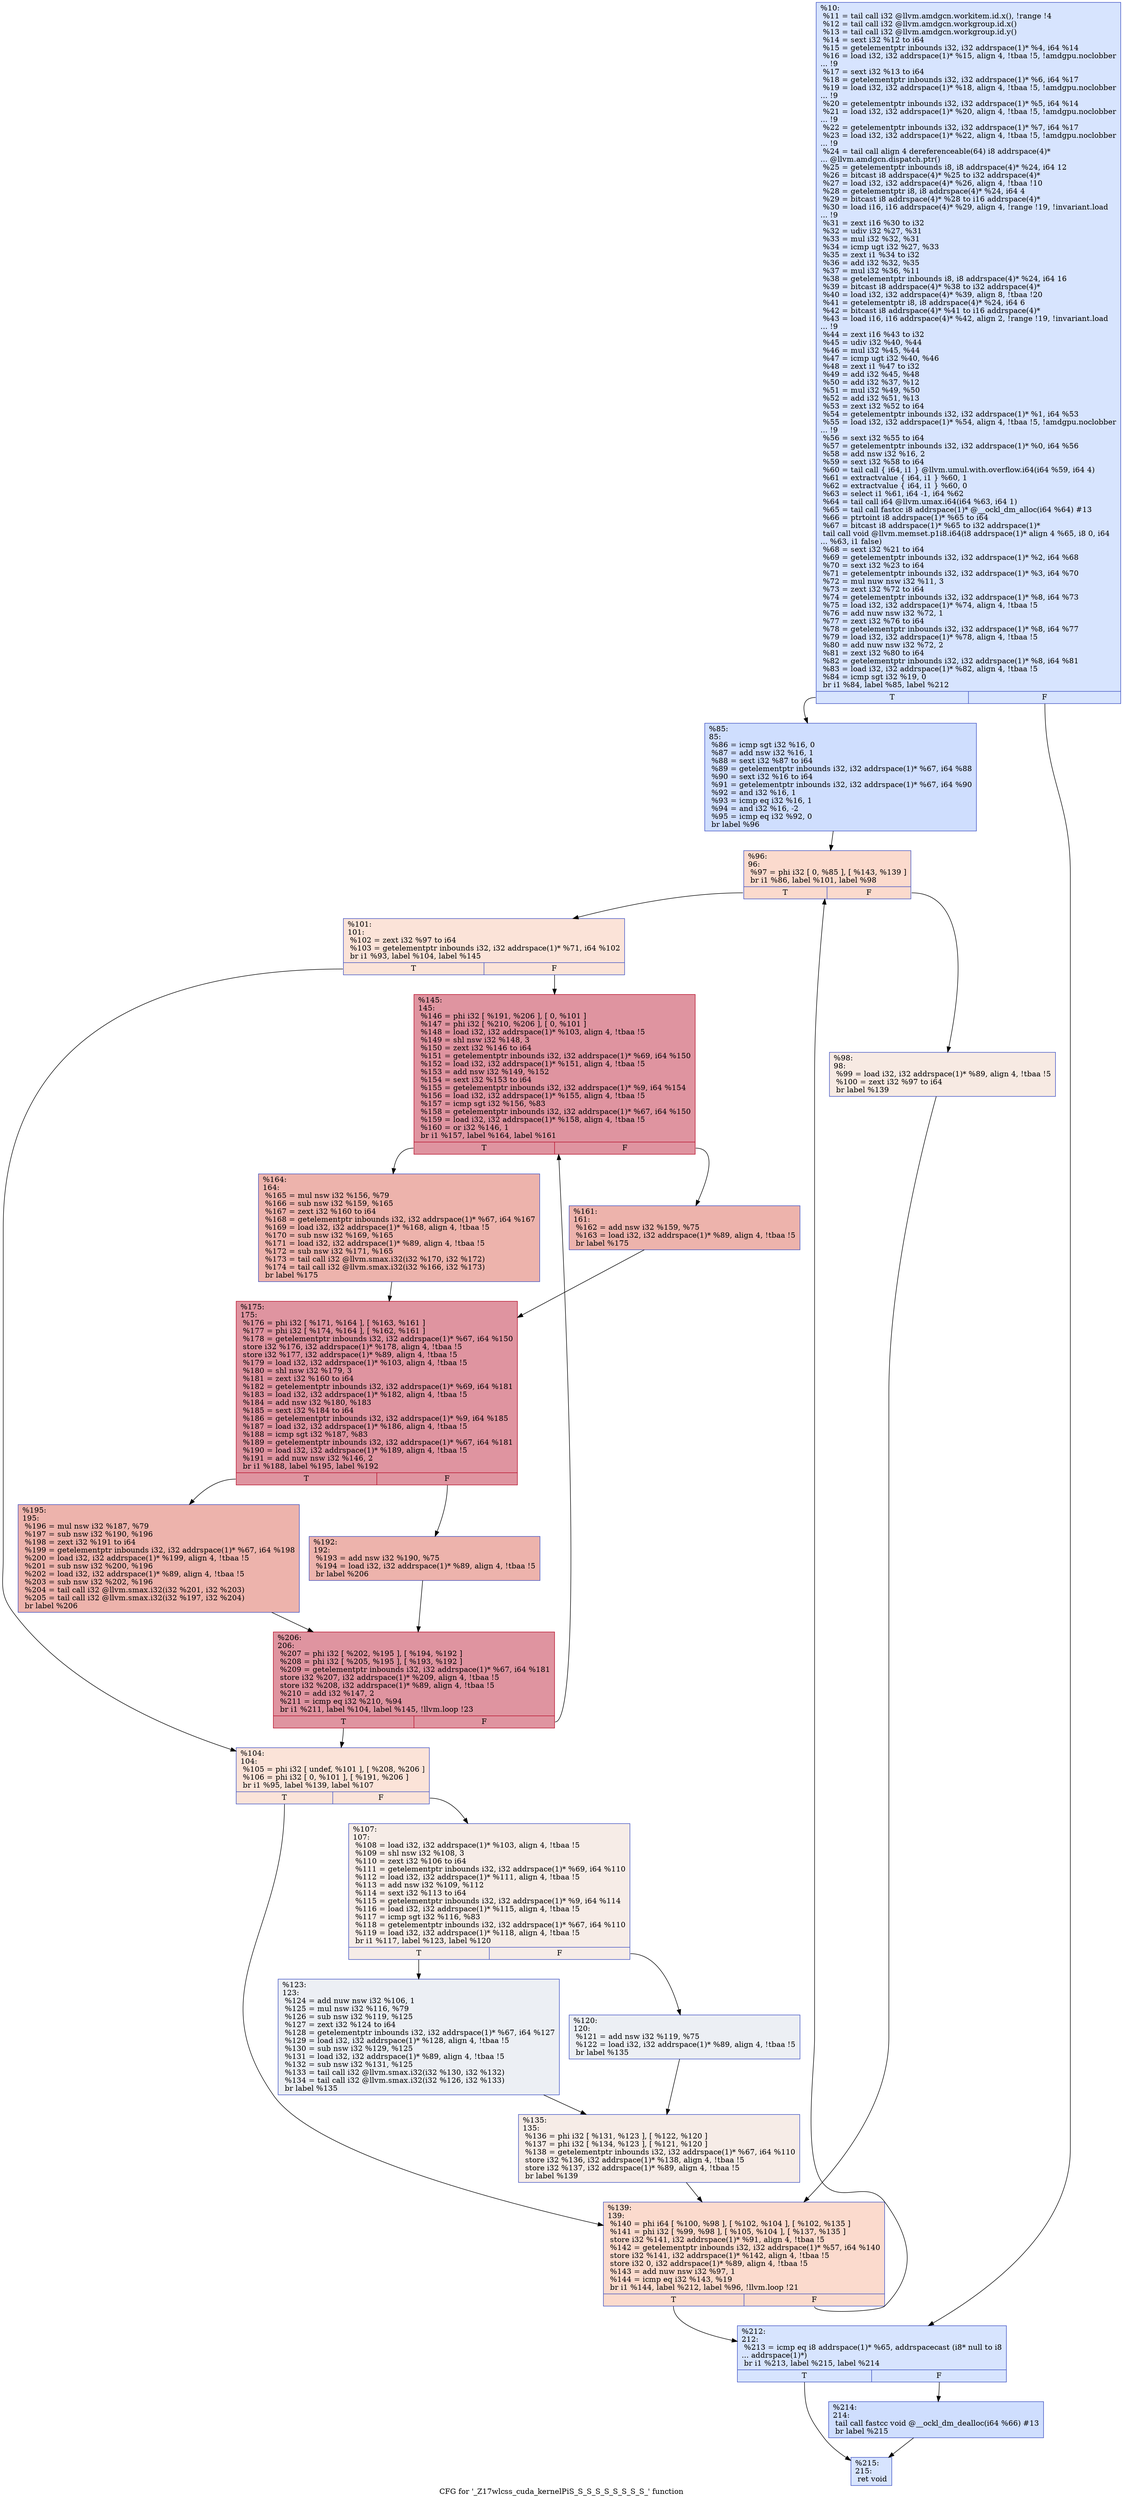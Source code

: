 digraph "CFG for '_Z17wlcss_cuda_kernelPiS_S_S_S_S_S_S_S_S_' function" {
	label="CFG for '_Z17wlcss_cuda_kernelPiS_S_S_S_S_S_S_S_S_' function";

	Node0x618abc0 [shape=record,color="#3d50c3ff", style=filled, fillcolor="#a5c3fe70",label="{%10:\l  %11 = tail call i32 @llvm.amdgcn.workitem.id.x(), !range !4\l  %12 = tail call i32 @llvm.amdgcn.workgroup.id.x()\l  %13 = tail call i32 @llvm.amdgcn.workgroup.id.y()\l  %14 = sext i32 %12 to i64\l  %15 = getelementptr inbounds i32, i32 addrspace(1)* %4, i64 %14\l  %16 = load i32, i32 addrspace(1)* %15, align 4, !tbaa !5, !amdgpu.noclobber\l... !9\l  %17 = sext i32 %13 to i64\l  %18 = getelementptr inbounds i32, i32 addrspace(1)* %6, i64 %17\l  %19 = load i32, i32 addrspace(1)* %18, align 4, !tbaa !5, !amdgpu.noclobber\l... !9\l  %20 = getelementptr inbounds i32, i32 addrspace(1)* %5, i64 %14\l  %21 = load i32, i32 addrspace(1)* %20, align 4, !tbaa !5, !amdgpu.noclobber\l... !9\l  %22 = getelementptr inbounds i32, i32 addrspace(1)* %7, i64 %17\l  %23 = load i32, i32 addrspace(1)* %22, align 4, !tbaa !5, !amdgpu.noclobber\l... !9\l  %24 = tail call align 4 dereferenceable(64) i8 addrspace(4)*\l... @llvm.amdgcn.dispatch.ptr()\l  %25 = getelementptr inbounds i8, i8 addrspace(4)* %24, i64 12\l  %26 = bitcast i8 addrspace(4)* %25 to i32 addrspace(4)*\l  %27 = load i32, i32 addrspace(4)* %26, align 4, !tbaa !10\l  %28 = getelementptr i8, i8 addrspace(4)* %24, i64 4\l  %29 = bitcast i8 addrspace(4)* %28 to i16 addrspace(4)*\l  %30 = load i16, i16 addrspace(4)* %29, align 4, !range !19, !invariant.load\l... !9\l  %31 = zext i16 %30 to i32\l  %32 = udiv i32 %27, %31\l  %33 = mul i32 %32, %31\l  %34 = icmp ugt i32 %27, %33\l  %35 = zext i1 %34 to i32\l  %36 = add i32 %32, %35\l  %37 = mul i32 %36, %11\l  %38 = getelementptr inbounds i8, i8 addrspace(4)* %24, i64 16\l  %39 = bitcast i8 addrspace(4)* %38 to i32 addrspace(4)*\l  %40 = load i32, i32 addrspace(4)* %39, align 8, !tbaa !20\l  %41 = getelementptr i8, i8 addrspace(4)* %24, i64 6\l  %42 = bitcast i8 addrspace(4)* %41 to i16 addrspace(4)*\l  %43 = load i16, i16 addrspace(4)* %42, align 2, !range !19, !invariant.load\l... !9\l  %44 = zext i16 %43 to i32\l  %45 = udiv i32 %40, %44\l  %46 = mul i32 %45, %44\l  %47 = icmp ugt i32 %40, %46\l  %48 = zext i1 %47 to i32\l  %49 = add i32 %45, %48\l  %50 = add i32 %37, %12\l  %51 = mul i32 %49, %50\l  %52 = add i32 %51, %13\l  %53 = zext i32 %52 to i64\l  %54 = getelementptr inbounds i32, i32 addrspace(1)* %1, i64 %53\l  %55 = load i32, i32 addrspace(1)* %54, align 4, !tbaa !5, !amdgpu.noclobber\l... !9\l  %56 = sext i32 %55 to i64\l  %57 = getelementptr inbounds i32, i32 addrspace(1)* %0, i64 %56\l  %58 = add nsw i32 %16, 2\l  %59 = sext i32 %58 to i64\l  %60 = tail call \{ i64, i1 \} @llvm.umul.with.overflow.i64(i64 %59, i64 4)\l  %61 = extractvalue \{ i64, i1 \} %60, 1\l  %62 = extractvalue \{ i64, i1 \} %60, 0\l  %63 = select i1 %61, i64 -1, i64 %62\l  %64 = tail call i64 @llvm.umax.i64(i64 %63, i64 1)\l  %65 = tail call fastcc i8 addrspace(1)* @__ockl_dm_alloc(i64 %64) #13\l  %66 = ptrtoint i8 addrspace(1)* %65 to i64\l  %67 = bitcast i8 addrspace(1)* %65 to i32 addrspace(1)*\l  tail call void @llvm.memset.p1i8.i64(i8 addrspace(1)* align 4 %65, i8 0, i64\l... %63, i1 false)\l  %68 = sext i32 %21 to i64\l  %69 = getelementptr inbounds i32, i32 addrspace(1)* %2, i64 %68\l  %70 = sext i32 %23 to i64\l  %71 = getelementptr inbounds i32, i32 addrspace(1)* %3, i64 %70\l  %72 = mul nuw nsw i32 %11, 3\l  %73 = zext i32 %72 to i64\l  %74 = getelementptr inbounds i32, i32 addrspace(1)* %8, i64 %73\l  %75 = load i32, i32 addrspace(1)* %74, align 4, !tbaa !5\l  %76 = add nuw nsw i32 %72, 1\l  %77 = zext i32 %76 to i64\l  %78 = getelementptr inbounds i32, i32 addrspace(1)* %8, i64 %77\l  %79 = load i32, i32 addrspace(1)* %78, align 4, !tbaa !5\l  %80 = add nuw nsw i32 %72, 2\l  %81 = zext i32 %80 to i64\l  %82 = getelementptr inbounds i32, i32 addrspace(1)* %8, i64 %81\l  %83 = load i32, i32 addrspace(1)* %82, align 4, !tbaa !5\l  %84 = icmp sgt i32 %19, 0\l  br i1 %84, label %85, label %212\l|{<s0>T|<s1>F}}"];
	Node0x618abc0:s0 -> Node0x6190ec0;
	Node0x618abc0:s1 -> Node0x6190f50;
	Node0x6190ec0 [shape=record,color="#3d50c3ff", style=filled, fillcolor="#93b5fe70",label="{%85:\l85:                                               \l  %86 = icmp sgt i32 %16, 0\l  %87 = add nsw i32 %16, 1\l  %88 = sext i32 %87 to i64\l  %89 = getelementptr inbounds i32, i32 addrspace(1)* %67, i64 %88\l  %90 = sext i32 %16 to i64\l  %91 = getelementptr inbounds i32, i32 addrspace(1)* %67, i64 %90\l  %92 = and i32 %16, 1\l  %93 = icmp eq i32 %16, 1\l  %94 = and i32 %16, -2\l  %95 = icmp eq i32 %92, 0\l  br label %96\l}"];
	Node0x6190ec0 -> Node0x6191610;
	Node0x6191610 [shape=record,color="#3d50c3ff", style=filled, fillcolor="#f7ac8e70",label="{%96:\l96:                                               \l  %97 = phi i32 [ 0, %85 ], [ %143, %139 ]\l  br i1 %86, label %101, label %98\l|{<s0>T|<s1>F}}"];
	Node0x6191610:s0 -> Node0x6191840;
	Node0x6191610:s1 -> Node0x61918d0;
	Node0x61918d0 [shape=record,color="#3d50c3ff", style=filled, fillcolor="#eed0c070",label="{%98:\l98:                                               \l  %99 = load i32, i32 addrspace(1)* %89, align 4, !tbaa !5\l  %100 = zext i32 %97 to i64\l  br label %139\l}"];
	Node0x61918d0 -> Node0x6191700;
	Node0x6191840 [shape=record,color="#3d50c3ff", style=filled, fillcolor="#f6bfa670",label="{%101:\l101:                                              \l  %102 = zext i32 %97 to i64\l  %103 = getelementptr inbounds i32, i32 addrspace(1)* %71, i64 %102\l  br i1 %93, label %104, label %145\l|{<s0>T|<s1>F}}"];
	Node0x6191840:s0 -> Node0x6191ca0;
	Node0x6191840:s1 -> Node0x6191cf0;
	Node0x6191ca0 [shape=record,color="#3d50c3ff", style=filled, fillcolor="#f6bfa670",label="{%104:\l104:                                              \l  %105 = phi i32 [ undef, %101 ], [ %208, %206 ]\l  %106 = phi i32 [ 0, %101 ], [ %191, %206 ]\l  br i1 %95, label %139, label %107\l|{<s0>T|<s1>F}}"];
	Node0x6191ca0:s0 -> Node0x6191700;
	Node0x6191ca0:s1 -> Node0x6192460;
	Node0x6192460 [shape=record,color="#3d50c3ff", style=filled, fillcolor="#ead5c970",label="{%107:\l107:                                              \l  %108 = load i32, i32 addrspace(1)* %103, align 4, !tbaa !5\l  %109 = shl nsw i32 %108, 3\l  %110 = zext i32 %106 to i64\l  %111 = getelementptr inbounds i32, i32 addrspace(1)* %69, i64 %110\l  %112 = load i32, i32 addrspace(1)* %111, align 4, !tbaa !5\l  %113 = add nsw i32 %109, %112\l  %114 = sext i32 %113 to i64\l  %115 = getelementptr inbounds i32, i32 addrspace(1)* %9, i64 %114\l  %116 = load i32, i32 addrspace(1)* %115, align 4, !tbaa !5\l  %117 = icmp sgt i32 %116, %83\l  %118 = getelementptr inbounds i32, i32 addrspace(1)* %67, i64 %110\l  %119 = load i32, i32 addrspace(1)* %118, align 4, !tbaa !5\l  br i1 %117, label %123, label %120\l|{<s0>T|<s1>F}}"];
	Node0x6192460:s0 -> Node0x6192c00;
	Node0x6192460:s1 -> Node0x6192c50;
	Node0x6192c50 [shape=record,color="#3d50c3ff", style=filled, fillcolor="#d4dbe670",label="{%120:\l120:                                              \l  %121 = add nsw i32 %119, %75\l  %122 = load i32, i32 addrspace(1)* %89, align 4, !tbaa !5\l  br label %135\l}"];
	Node0x6192c50 -> Node0x6192e90;
	Node0x6192c00 [shape=record,color="#3d50c3ff", style=filled, fillcolor="#d4dbe670",label="{%123:\l123:                                              \l  %124 = add nuw nsw i32 %106, 1\l  %125 = mul nsw i32 %116, %79\l  %126 = sub nsw i32 %119, %125\l  %127 = zext i32 %124 to i64\l  %128 = getelementptr inbounds i32, i32 addrspace(1)* %67, i64 %127\l  %129 = load i32, i32 addrspace(1)* %128, align 4, !tbaa !5\l  %130 = sub nsw i32 %129, %125\l  %131 = load i32, i32 addrspace(1)* %89, align 4, !tbaa !5\l  %132 = sub nsw i32 %131, %125\l  %133 = tail call i32 @llvm.smax.i32(i32 %130, i32 %132)\l  %134 = tail call i32 @llvm.smax.i32(i32 %126, i32 %133)\l  br label %135\l}"];
	Node0x6192c00 -> Node0x6192e90;
	Node0x6192e90 [shape=record,color="#3d50c3ff", style=filled, fillcolor="#ead5c970",label="{%135:\l135:                                              \l  %136 = phi i32 [ %131, %123 ], [ %122, %120 ]\l  %137 = phi i32 [ %134, %123 ], [ %121, %120 ]\l  %138 = getelementptr inbounds i32, i32 addrspace(1)* %67, i64 %110\l  store i32 %136, i32 addrspace(1)* %138, align 4, !tbaa !5\l  store i32 %137, i32 addrspace(1)* %89, align 4, !tbaa !5\l  br label %139\l}"];
	Node0x6192e90 -> Node0x6191700;
	Node0x6191700 [shape=record,color="#3d50c3ff", style=filled, fillcolor="#f7ac8e70",label="{%139:\l139:                                              \l  %140 = phi i64 [ %100, %98 ], [ %102, %104 ], [ %102, %135 ]\l  %141 = phi i32 [ %99, %98 ], [ %105, %104 ], [ %137, %135 ]\l  store i32 %141, i32 addrspace(1)* %91, align 4, !tbaa !5\l  %142 = getelementptr inbounds i32, i32 addrspace(1)* %57, i64 %140\l  store i32 %141, i32 addrspace(1)* %142, align 4, !tbaa !5\l  store i32 0, i32 addrspace(1)* %89, align 4, !tbaa !5\l  %143 = add nuw nsw i32 %97, 1\l  %144 = icmp eq i32 %143, %19\l  br i1 %144, label %212, label %96, !llvm.loop !21\l|{<s0>T|<s1>F}}"];
	Node0x6191700:s0 -> Node0x6190f50;
	Node0x6191700:s1 -> Node0x6191610;
	Node0x6191cf0 [shape=record,color="#b70d28ff", style=filled, fillcolor="#b70d2870",label="{%145:\l145:                                              \l  %146 = phi i32 [ %191, %206 ], [ 0, %101 ]\l  %147 = phi i32 [ %210, %206 ], [ 0, %101 ]\l  %148 = load i32, i32 addrspace(1)* %103, align 4, !tbaa !5\l  %149 = shl nsw i32 %148, 3\l  %150 = zext i32 %146 to i64\l  %151 = getelementptr inbounds i32, i32 addrspace(1)* %69, i64 %150\l  %152 = load i32, i32 addrspace(1)* %151, align 4, !tbaa !5\l  %153 = add nsw i32 %149, %152\l  %154 = sext i32 %153 to i64\l  %155 = getelementptr inbounds i32, i32 addrspace(1)* %9, i64 %154\l  %156 = load i32, i32 addrspace(1)* %155, align 4, !tbaa !5\l  %157 = icmp sgt i32 %156, %83\l  %158 = getelementptr inbounds i32, i32 addrspace(1)* %67, i64 %150\l  %159 = load i32, i32 addrspace(1)* %158, align 4, !tbaa !5\l  %160 = or i32 %146, 1\l  br i1 %157, label %164, label %161\l|{<s0>T|<s1>F}}"];
	Node0x6191cf0:s0 -> Node0x6194dc0;
	Node0x6191cf0:s1 -> Node0x6194e50;
	Node0x6194e50 [shape=record,color="#3d50c3ff", style=filled, fillcolor="#d6524470",label="{%161:\l161:                                              \l  %162 = add nsw i32 %159, %75\l  %163 = load i32, i32 addrspace(1)* %89, align 4, !tbaa !5\l  br label %175\l}"];
	Node0x6194e50 -> Node0x6195090;
	Node0x6194dc0 [shape=record,color="#3d50c3ff", style=filled, fillcolor="#d6524470",label="{%164:\l164:                                              \l  %165 = mul nsw i32 %156, %79\l  %166 = sub nsw i32 %159, %165\l  %167 = zext i32 %160 to i64\l  %168 = getelementptr inbounds i32, i32 addrspace(1)* %67, i64 %167\l  %169 = load i32, i32 addrspace(1)* %168, align 4, !tbaa !5\l  %170 = sub nsw i32 %169, %165\l  %171 = load i32, i32 addrspace(1)* %89, align 4, !tbaa !5\l  %172 = sub nsw i32 %171, %165\l  %173 = tail call i32 @llvm.smax.i32(i32 %170, i32 %172)\l  %174 = tail call i32 @llvm.smax.i32(i32 %166, i32 %173)\l  br label %175\l}"];
	Node0x6194dc0 -> Node0x6195090;
	Node0x6195090 [shape=record,color="#b70d28ff", style=filled, fillcolor="#b70d2870",label="{%175:\l175:                                              \l  %176 = phi i32 [ %171, %164 ], [ %163, %161 ]\l  %177 = phi i32 [ %174, %164 ], [ %162, %161 ]\l  %178 = getelementptr inbounds i32, i32 addrspace(1)* %67, i64 %150\l  store i32 %176, i32 addrspace(1)* %178, align 4, !tbaa !5\l  store i32 %177, i32 addrspace(1)* %89, align 4, !tbaa !5\l  %179 = load i32, i32 addrspace(1)* %103, align 4, !tbaa !5\l  %180 = shl nsw i32 %179, 3\l  %181 = zext i32 %160 to i64\l  %182 = getelementptr inbounds i32, i32 addrspace(1)* %69, i64 %181\l  %183 = load i32, i32 addrspace(1)* %182, align 4, !tbaa !5\l  %184 = add nsw i32 %180, %183\l  %185 = sext i32 %184 to i64\l  %186 = getelementptr inbounds i32, i32 addrspace(1)* %9, i64 %185\l  %187 = load i32, i32 addrspace(1)* %186, align 4, !tbaa !5\l  %188 = icmp sgt i32 %187, %83\l  %189 = getelementptr inbounds i32, i32 addrspace(1)* %67, i64 %181\l  %190 = load i32, i32 addrspace(1)* %189, align 4, !tbaa !5\l  %191 = add nuw nsw i32 %146, 2\l  br i1 %188, label %195, label %192\l|{<s0>T|<s1>F}}"];
	Node0x6195090:s0 -> Node0x61961f0;
	Node0x6195090:s1 -> Node0x6196240;
	Node0x6196240 [shape=record,color="#3d50c3ff", style=filled, fillcolor="#d6524470",label="{%192:\l192:                                              \l  %193 = add nsw i32 %190, %75\l  %194 = load i32, i32 addrspace(1)* %89, align 4, !tbaa !5\l  br label %206\l}"];
	Node0x6196240 -> Node0x6192200;
	Node0x61961f0 [shape=record,color="#3d50c3ff", style=filled, fillcolor="#d6524470",label="{%195:\l195:                                              \l  %196 = mul nsw i32 %187, %79\l  %197 = sub nsw i32 %190, %196\l  %198 = zext i32 %191 to i64\l  %199 = getelementptr inbounds i32, i32 addrspace(1)* %67, i64 %198\l  %200 = load i32, i32 addrspace(1)* %199, align 4, !tbaa !5\l  %201 = sub nsw i32 %200, %196\l  %202 = load i32, i32 addrspace(1)* %89, align 4, !tbaa !5\l  %203 = sub nsw i32 %202, %196\l  %204 = tail call i32 @llvm.smax.i32(i32 %201, i32 %203)\l  %205 = tail call i32 @llvm.smax.i32(i32 %197, i32 %204)\l  br label %206\l}"];
	Node0x61961f0 -> Node0x6192200;
	Node0x6192200 [shape=record,color="#b70d28ff", style=filled, fillcolor="#b70d2870",label="{%206:\l206:                                              \l  %207 = phi i32 [ %202, %195 ], [ %194, %192 ]\l  %208 = phi i32 [ %205, %195 ], [ %193, %192 ]\l  %209 = getelementptr inbounds i32, i32 addrspace(1)* %67, i64 %181\l  store i32 %207, i32 addrspace(1)* %209, align 4, !tbaa !5\l  store i32 %208, i32 addrspace(1)* %89, align 4, !tbaa !5\l  %210 = add i32 %147, 2\l  %211 = icmp eq i32 %210, %94\l  br i1 %211, label %104, label %145, !llvm.loop !23\l|{<s0>T|<s1>F}}"];
	Node0x6192200:s0 -> Node0x6191ca0;
	Node0x6192200:s1 -> Node0x6191cf0;
	Node0x6190f50 [shape=record,color="#3d50c3ff", style=filled, fillcolor="#a5c3fe70",label="{%212:\l212:                                              \l  %213 = icmp eq i8 addrspace(1)* %65, addrspacecast (i8* null to i8\l... addrspace(1)*)\l  br i1 %213, label %215, label %214\l|{<s0>T|<s1>F}}"];
	Node0x6190f50:s0 -> Node0x6192340;
	Node0x6190f50:s1 -> Node0x6197790;
	Node0x6197790 [shape=record,color="#3d50c3ff", style=filled, fillcolor="#93b5fe70",label="{%214:\l214:                                              \l  tail call fastcc void @__ockl_dm_dealloc(i64 %66) #13\l  br label %215\l}"];
	Node0x6197790 -> Node0x6192340;
	Node0x6192340 [shape=record,color="#3d50c3ff", style=filled, fillcolor="#a5c3fe70",label="{%215:\l215:                                              \l  ret void\l}"];
}
